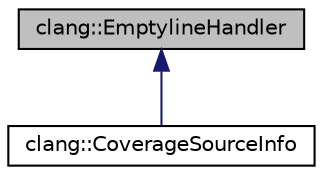 digraph "clang::EmptylineHandler"
{
 // LATEX_PDF_SIZE
  bgcolor="transparent";
  edge [fontname="Helvetica",fontsize="10",labelfontname="Helvetica",labelfontsize="10"];
  node [fontname="Helvetica",fontsize="10",shape=record];
  Node1 [label="clang::EmptylineHandler",height=0.2,width=0.4,color="black", fillcolor="grey75", style="filled", fontcolor="black",tooltip="Abstract base class that describes a handler that will receive source ranges for empty lines encounte..."];
  Node1 -> Node2 [dir="back",color="midnightblue",fontsize="10",style="solid",fontname="Helvetica"];
  Node2 [label="clang::CoverageSourceInfo",height=0.2,width=0.4,color="black",URL="$classclang_1_1CoverageSourceInfo.html",tooltip="Stores additional source code information like skipped ranges which is required by the coverage mappi..."];
}

